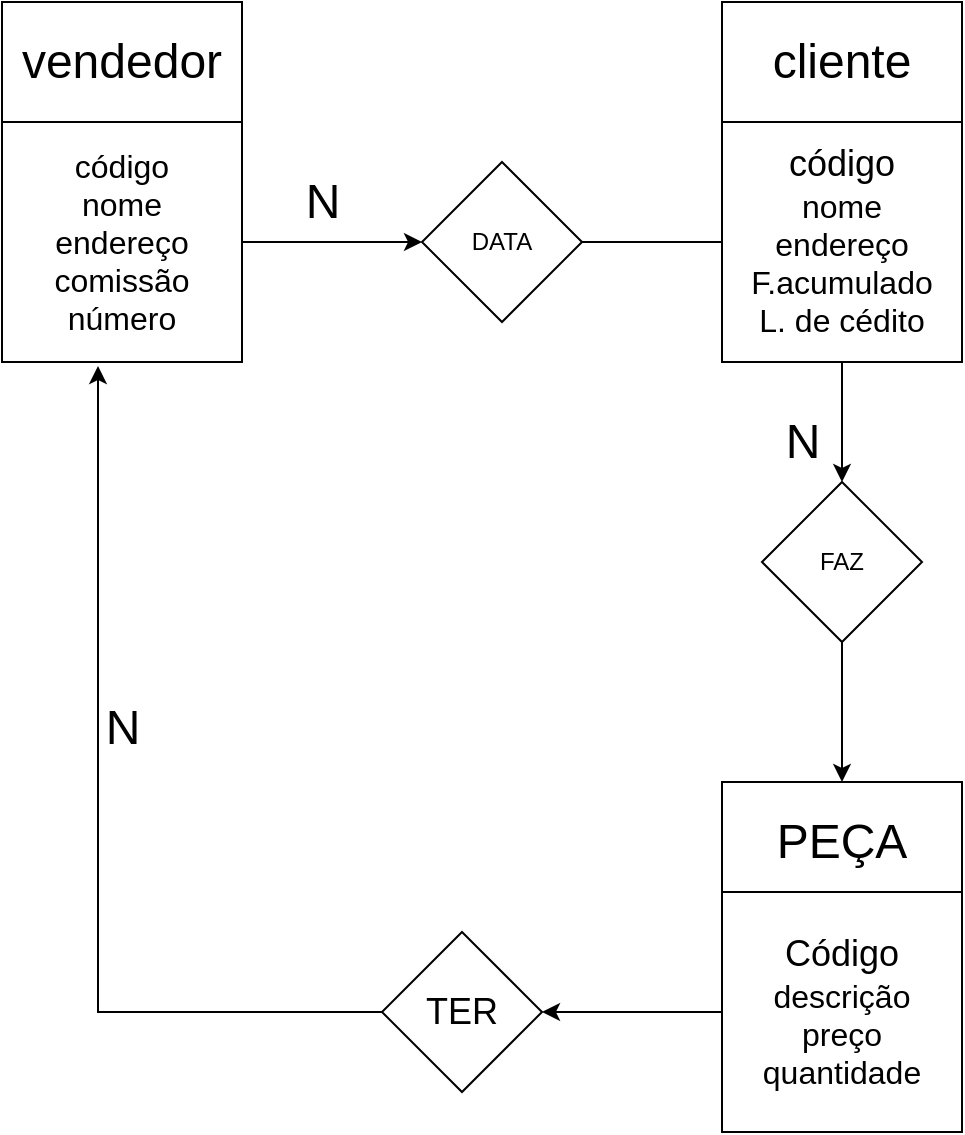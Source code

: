 <mxfile version="21.6.9" type="github">
  <diagram name="Página-1" id="8ET4hWrPhO7Ycw0v_JcI">
    <mxGraphModel dx="1434" dy="724" grid="1" gridSize="10" guides="1" tooltips="1" connect="1" arrows="1" fold="1" page="1" pageScale="1" pageWidth="827" pageHeight="1169" math="0" shadow="0">
      <root>
        <mxCell id="0" />
        <mxCell id="1" parent="0" />
        <mxCell id="rRX23lp91k-Y8cyCt9df-11" value="&lt;font style=&quot;font-size: 24px;&quot;&gt;vendedor&lt;/font&gt;" style="rounded=0;whiteSpace=wrap;html=1;" parent="1" vertex="1">
          <mxGeometry x="70" y="80" width="120" height="60" as="geometry" />
        </mxCell>
        <mxCell id="rRX23lp91k-Y8cyCt9df-14" style="edgeStyle=orthogonalEdgeStyle;rounded=0;orthogonalLoop=1;jettySize=auto;html=1;" parent="1" source="rRX23lp91k-Y8cyCt9df-12" target="rRX23lp91k-Y8cyCt9df-15" edge="1">
          <mxGeometry relative="1" as="geometry">
            <mxPoint x="280" y="200" as="targetPoint" />
          </mxGeometry>
        </mxCell>
        <mxCell id="rRX23lp91k-Y8cyCt9df-12" value="&lt;div&gt;&lt;font size=&quot;3&quot;&gt;código&lt;/font&gt;&lt;/div&gt;&lt;div&gt;&lt;font size=&quot;3&quot;&gt;nome&lt;/font&gt;&lt;/div&gt;&lt;div&gt;&lt;font size=&quot;3&quot;&gt;endereço&lt;/font&gt;&lt;/div&gt;&lt;div&gt;&lt;font size=&quot;3&quot;&gt;comissão&lt;/font&gt;&lt;/div&gt;&lt;div&gt;&lt;font size=&quot;3&quot;&gt;número&lt;br&gt;&lt;/font&gt;&lt;/div&gt;" style="whiteSpace=wrap;html=1;aspect=fixed;" parent="1" vertex="1">
          <mxGeometry x="70" y="140" width="120" height="120" as="geometry" />
        </mxCell>
        <mxCell id="rRX23lp91k-Y8cyCt9df-17" style="edgeStyle=orthogonalEdgeStyle;rounded=0;orthogonalLoop=1;jettySize=auto;html=1;exitX=1;exitY=0.5;exitDx=0;exitDy=0;" parent="1" source="rRX23lp91k-Y8cyCt9df-15" edge="1">
          <mxGeometry relative="1" as="geometry">
            <mxPoint x="440" y="200" as="targetPoint" />
          </mxGeometry>
        </mxCell>
        <mxCell id="rRX23lp91k-Y8cyCt9df-15" value="DATA" style="rhombus;whiteSpace=wrap;html=1;" parent="1" vertex="1">
          <mxGeometry x="280" y="160" width="80" height="80" as="geometry" />
        </mxCell>
        <mxCell id="rRX23lp91k-Y8cyCt9df-16" value="&lt;font style=&quot;font-size: 24px;&quot;&gt;N&lt;/font&gt;" style="text;html=1;align=center;verticalAlign=middle;resizable=0;points=[];autosize=1;strokeColor=none;fillColor=none;" parent="1" vertex="1">
          <mxGeometry x="210" y="160" width="40" height="40" as="geometry" />
        </mxCell>
        <mxCell id="rRX23lp91k-Y8cyCt9df-21" style="edgeStyle=orthogonalEdgeStyle;rounded=0;orthogonalLoop=1;jettySize=auto;html=1;exitX=0.5;exitY=1;exitDx=0;exitDy=0;" parent="1" source="rRX23lp91k-Y8cyCt9df-27" target="rRX23lp91k-Y8cyCt9df-22" edge="1">
          <mxGeometry relative="1" as="geometry">
            <mxPoint x="490" y="400" as="targetPoint" />
          </mxGeometry>
        </mxCell>
        <mxCell id="rRX23lp91k-Y8cyCt9df-19" value="&lt;div&gt;&lt;font style=&quot;font-size: 18px;&quot;&gt;código&lt;/font&gt;&lt;/div&gt;&lt;div&gt;&lt;font size=&quot;3&quot;&gt;nome&lt;/font&gt;&lt;/div&gt;&lt;div&gt;&lt;font size=&quot;3&quot;&gt;endereço&lt;/font&gt;&lt;/div&gt;&lt;div&gt;&lt;font size=&quot;3&quot;&gt;F.acumulado&lt;/font&gt;&lt;/div&gt;&lt;div&gt;&lt;font size=&quot;3&quot;&gt;L. de cédito&lt;br&gt;&lt;/font&gt;&lt;/div&gt;" style="whiteSpace=wrap;html=1;aspect=fixed;" parent="1" vertex="1">
          <mxGeometry x="430" y="140" width="120" height="120" as="geometry" />
        </mxCell>
        <mxCell id="rRX23lp91k-Y8cyCt9df-20" value="&lt;font style=&quot;font-size: 24px;&quot;&gt;cliente&lt;/font&gt;" style="rounded=0;whiteSpace=wrap;html=1;" parent="1" vertex="1">
          <mxGeometry x="430" y="80" width="120" height="60" as="geometry" />
        </mxCell>
        <mxCell id="rRX23lp91k-Y8cyCt9df-22" value="&lt;font style=&quot;font-size: 24px;&quot;&gt;PEÇA&lt;/font&gt;" style="rounded=0;whiteSpace=wrap;html=1;" parent="1" vertex="1">
          <mxGeometry x="430" y="470" width="120" height="60" as="geometry" />
        </mxCell>
        <mxCell id="rRX23lp91k-Y8cyCt9df-32" style="edgeStyle=orthogonalEdgeStyle;rounded=0;orthogonalLoop=1;jettySize=auto;html=1;" parent="1" source="rRX23lp91k-Y8cyCt9df-23" target="rRX23lp91k-Y8cyCt9df-33" edge="1">
          <mxGeometry relative="1" as="geometry">
            <mxPoint x="290" y="585" as="targetPoint" />
          </mxGeometry>
        </mxCell>
        <mxCell id="rRX23lp91k-Y8cyCt9df-23" value="&lt;div&gt;&lt;font style=&quot;font-size: 18px;&quot;&gt;Código&lt;/font&gt;&lt;/div&gt;&lt;div&gt;&lt;font size=&quot;3&quot;&gt;descrição&lt;/font&gt;&lt;/div&gt;&lt;div&gt;&lt;font size=&quot;3&quot;&gt;preço&lt;/font&gt;&lt;/div&gt;&lt;div&gt;&lt;font size=&quot;3&quot;&gt;quantidade&lt;br&gt;&lt;/font&gt;&lt;/div&gt;" style="whiteSpace=wrap;html=1;aspect=fixed;" parent="1" vertex="1">
          <mxGeometry x="430" y="525" width="120" height="120" as="geometry" />
        </mxCell>
        <mxCell id="rRX23lp91k-Y8cyCt9df-28" value="" style="edgeStyle=orthogonalEdgeStyle;rounded=0;orthogonalLoop=1;jettySize=auto;html=1;exitX=0.5;exitY=1;exitDx=0;exitDy=0;" parent="1" source="rRX23lp91k-Y8cyCt9df-19" target="rRX23lp91k-Y8cyCt9df-27" edge="1">
          <mxGeometry relative="1" as="geometry">
            <mxPoint x="490" y="450" as="targetPoint" />
            <mxPoint x="490" y="260" as="sourcePoint" />
          </mxGeometry>
        </mxCell>
        <mxCell id="rRX23lp91k-Y8cyCt9df-27" value="FAZ" style="rhombus;whiteSpace=wrap;html=1;" parent="1" vertex="1">
          <mxGeometry x="450" y="320" width="80" height="80" as="geometry" />
        </mxCell>
        <mxCell id="rRX23lp91k-Y8cyCt9df-29" value="&lt;font style=&quot;font-size: 24px;&quot;&gt;N&lt;/font&gt;" style="text;html=1;align=center;verticalAlign=middle;resizable=0;points=[];autosize=1;strokeColor=none;fillColor=none;" parent="1" vertex="1">
          <mxGeometry x="450" y="280" width="40" height="40" as="geometry" />
        </mxCell>
        <mxCell id="rRX23lp91k-Y8cyCt9df-34" style="edgeStyle=orthogonalEdgeStyle;rounded=0;orthogonalLoop=1;jettySize=auto;html=1;entryX=0.4;entryY=1.017;entryDx=0;entryDy=0;entryPerimeter=0;" parent="1" source="rRX23lp91k-Y8cyCt9df-33" target="rRX23lp91k-Y8cyCt9df-12" edge="1">
          <mxGeometry relative="1" as="geometry" />
        </mxCell>
        <mxCell id="rRX23lp91k-Y8cyCt9df-33" value="&lt;font style=&quot;font-size: 18px;&quot;&gt;TER&lt;/font&gt;" style="rhombus;whiteSpace=wrap;html=1;" parent="1" vertex="1">
          <mxGeometry x="260" y="545" width="80" height="80" as="geometry" />
        </mxCell>
        <mxCell id="rRX23lp91k-Y8cyCt9df-35" value="&lt;font style=&quot;font-size: 24px;&quot;&gt;N&lt;/font&gt;" style="text;html=1;align=center;verticalAlign=middle;resizable=0;points=[];autosize=1;strokeColor=none;fillColor=none;" parent="1" vertex="1">
          <mxGeometry x="110" y="423" width="40" height="40" as="geometry" />
        </mxCell>
      </root>
    </mxGraphModel>
  </diagram>
</mxfile>
